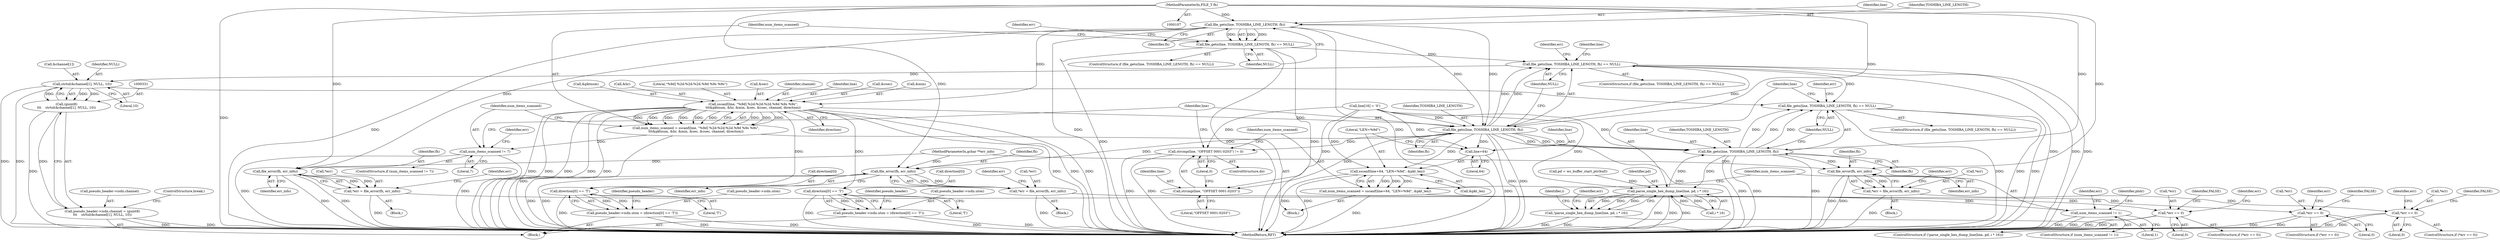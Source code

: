 digraph "0_wireshark_5efb45231671baa2db2011d8f67f9d6e72bc455b@API" {
"1000136" [label="(Call,file_gets(line, TOSHIBA_LINE_LENGTH, fh))"];
"1000108" [label="(MethodParameterIn,FILE_T fh)"];
"1000135" [label="(Call,file_gets(line, TOSHIBA_LINE_LENGTH, fh) == NULL)"];
"1000196" [label="(Call,file_gets(line, TOSHIBA_LINE_LENGTH, fh) == NULL)"];
"1000332" [label="(Call,strtol(&channel[1], NULL, 10))"];
"1000330" [label="(Call,(guint8)\n\t\t\t    strtol(&channel[1], NULL, 10))"];
"1000324" [label="(Call,pseudo_header->isdn.channel = (guint8)\n\t\t\t    strtol(&channel[1], NULL, 10))"];
"1000410" [label="(Call,file_gets(line, TOSHIBA_LINE_LENGTH, fh) == NULL)"];
"1000145" [label="(Call,file_error(fh, err_info))"];
"1000142" [label="(Call,*err = file_error(fh, err_info))"];
"1000149" [label="(Call,*err == 0)"];
"1000162" [label="(Call,sscanf(line, \"%9d] %2d:%2d:%2d.%9d %9s %9s\",\n\t\t\t&pktnum, &hr, &min, &sec, &csec, channel, direction))"];
"1000160" [label="(Call,num_items_scanned = sscanf(line, \"%9d] %2d:%2d:%2d.%9d %9s %9s\",\n\t\t\t&pktnum, &hr, &min, &sec, &csec, channel, direction))"];
"1000178" [label="(Call,num_items_scanned != 7)"];
"1000197" [label="(Call,file_gets(line, TOSHIBA_LINE_LENGTH, fh))"];
"1000206" [label="(Call,file_error(fh, err_info))"];
"1000203" [label="(Call,*err = file_error(fh, err_info))"];
"1000210" [label="(Call,*err == 0)"];
"1000226" [label="(Call,strcmp(line, \"OFFSET 0001-0203\") != 0)"];
"1000227" [label="(Call,strcmp(line, \"OFFSET 0001-0203\"))"];
"1000233" [label="(Call,sscanf(line+64, \"LEN=%9d\", &pkt_len))"];
"1000231" [label="(Call,num_items_scanned = sscanf(line+64, \"LEN=%9d\", &pkt_len))"];
"1000241" [label="(Call,num_items_scanned != 1)"];
"1000234" [label="(Call,line+64)"];
"1000411" [label="(Call,file_gets(line, TOSHIBA_LINE_LENGTH, fh))"];
"1000420" [label="(Call,file_error(fh, err_info))"];
"1000417" [label="(Call,*err = file_error(fh, err_info))"];
"1000424" [label="(Call,*err == 0)"];
"1000437" [label="(Call,parse_single_hex_dump_line(line, pd, i * 16))"];
"1000436" [label="(Call,!parse_single_hex_dump_line(line, pd, i * 16))"];
"1000319" [label="(Call,direction[0] == 'T')"];
"1000313" [label="(Call,pseudo_header->isdn.uton = (direction[0] == 'T'))"];
"1000352" [label="(Call,direction[0] == 'T')"];
"1000346" [label="(Call,pseudo_header->isdn.uton = (direction[0] == 'T'))"];
"1000221" [label="(Call,line[16] = '\0')"];
"1000203" [label="(Call,*err = file_error(fh, err_info))"];
"1000162" [label="(Call,sscanf(line, \"%9d] %2d:%2d:%2d.%9d %9s %9s\",\n\t\t\t&pktnum, &hr, &min, &sec, &csec, channel, direction))"];
"1000242" [label="(Identifier,num_items_scanned)"];
"1000438" [label="(Identifier,line)"];
"1000383" [label="(Call,pd = ws_buffer_start_ptr(buf))"];
"1000112" [label="(MethodParameterIn,gchar **err_info)"];
"1000217" [label="(Identifier,err)"];
"1000113" [label="(Block,)"];
"1000356" [label="(Literal,'T')"];
"1000424" [label="(Call,*err == 0)"];
"1000135" [label="(Call,file_gets(line, TOSHIBA_LINE_LENGTH, fh) == NULL)"];
"1000169" [label="(Call,&min)"];
"1000313" [label="(Call,pseudo_header->isdn.uton = (direction[0] == 'T'))"];
"1000238" [label="(Call,&pkt_len)"];
"1000209" [label="(ControlStructure,if (*err == 0))"];
"1000407" [label="(Identifier,i)"];
"1000195" [label="(ControlStructure,if (file_gets(line, TOSHIBA_LINE_LENGTH, fh) == NULL))"];
"1000323" [label="(Literal,'T')"];
"1000165" [label="(Call,&pktnum)"];
"1000167" [label="(Call,&hr)"];
"1000178" [label="(Call,num_items_scanned != 7)"];
"1000164" [label="(Literal,\"%9d] %2d:%2d:%2d.%9d %9s %9s\")"];
"1000180" [label="(Literal,7)"];
"1000141" [label="(Block,)"];
"1000415" [label="(Identifier,NULL)"];
"1000410" [label="(Call,file_gets(line, TOSHIBA_LINE_LENGTH, fh) == NULL)"];
"1000353" [label="(Call,direction[0])"];
"1000134" [label="(ControlStructure,if (file_gets(line, TOSHIBA_LINE_LENGTH, fh) == NULL))"];
"1000234" [label="(Call,line+64)"];
"1000414" [label="(Identifier,fh)"];
"1000226" [label="(Call,strcmp(line, \"OFFSET 0001-0203\") != 0)"];
"1000320" [label="(Call,direction[0])"];
"1000197" [label="(Call,file_gets(line, TOSHIBA_LINE_LENGTH, fh))"];
"1000177" [label="(ControlStructure,if (num_items_scanned != 7))"];
"1000212" [label="(Identifier,err)"];
"1000346" [label="(Call,pseudo_header->isdn.uton = (direction[0] == 'T'))"];
"1000146" [label="(Identifier,fh)"];
"1000161" [label="(Identifier,num_items_scanned)"];
"1000208" [label="(Identifier,err_info)"];
"1000446" [label="(Identifier,err)"];
"1000412" [label="(Identifier,line)"];
"1000220" [label="(Identifier,FALSE)"];
"1000330" [label="(Call,(guint8)\n\t\t\t    strtol(&channel[1], NULL, 10))"];
"1000140" [label="(Identifier,NULL)"];
"1000148" [label="(ControlStructure,if (*err == 0))"];
"1000237" [label="(Literal,\"LEN=%9d\")"];
"1000240" [label="(ControlStructure,if (num_items_scanned != 1))"];
"1000171" [label="(Call,&sec)"];
"1000241" [label="(Call,num_items_scanned != 1)"];
"1000332" [label="(Call,strtol(&channel[1], NULL, 10))"];
"1000207" [label="(Identifier,fh)"];
"1000200" [label="(Identifier,fh)"];
"1000184" [label="(Identifier,err)"];
"1000205" [label="(Identifier,err)"];
"1000143" [label="(Call,*err)"];
"1000136" [label="(Call,file_gets(line, TOSHIBA_LINE_LENGTH, fh))"];
"1000431" [label="(Identifier,err)"];
"1000425" [label="(Call,*err)"];
"1000352" [label="(Call,direction[0] == 'T')"];
"1000156" [label="(Identifier,err)"];
"1000411" [label="(Call,file_gets(line, TOSHIBA_LINE_LENGTH, fh))"];
"1000327" [label="(Identifier,pseudo_header)"];
"1000149" [label="(Call,*err == 0)"];
"1000206" [label="(Call,file_error(fh, err_info))"];
"1000210" [label="(Call,*err == 0)"];
"1000426" [label="(Identifier,err)"];
"1000142" [label="(Call,*err = file_error(fh, err_info))"];
"1000416" [label="(Block,)"];
"1000137" [label="(Identifier,line)"];
"1000258" [label="(Identifier,phdr)"];
"1000324" [label="(Call,pseudo_header->isdn.channel = (guint8)\n\t\t\t    strtol(&channel[1], NULL, 10))"];
"1000150" [label="(Call,*err)"];
"1000151" [label="(Identifier,err)"];
"1000108" [label="(MethodParameterIn,FILE_T fh)"];
"1000179" [label="(Identifier,num_items_scanned)"];
"1000325" [label="(Call,pseudo_header->isdn.channel)"];
"1000228" [label="(Identifier,line)"];
"1000227" [label="(Call,strcmp(line, \"OFFSET 0001-0203\"))"];
"1000201" [label="(Identifier,NULL)"];
"1000160" [label="(Call,num_items_scanned = sscanf(line, \"%9d] %2d:%2d:%2d.%9d %9s %9s\",\n\t\t\t&pktnum, &hr, &min, &sec, &csec, channel, direction))"];
"1000196" [label="(Call,file_gets(line, TOSHIBA_LINE_LENGTH, fh) == NULL)"];
"1000243" [label="(Literal,1)"];
"1000436" [label="(Call,!parse_single_hex_dump_line(line, pd, i * 16))"];
"1000419" [label="(Identifier,err)"];
"1000199" [label="(Identifier,TOSHIBA_LINE_LENGTH)"];
"1000422" [label="(Identifier,err_info)"];
"1000338" [label="(Literal,10)"];
"1000176" [label="(Identifier,direction)"];
"1000204" [label="(Call,*err)"];
"1000231" [label="(Call,num_items_scanned = sscanf(line+64, \"LEN=%9d\", &pkt_len))"];
"1000236" [label="(Literal,64)"];
"1000223" [label="(Identifier,line)"];
"1000457" [label="(MethodReturn,RET)"];
"1000147" [label="(Identifier,err_info)"];
"1000439" [label="(Identifier,pd)"];
"1000193" [label="(ControlStructure,do)"];
"1000145" [label="(Call,file_error(fh, err_info))"];
"1000420" [label="(Call,file_error(fh, err_info))"];
"1000360" [label="(Identifier,pseudo_header)"];
"1000235" [label="(Identifier,line)"];
"1000306" [label="(Block,)"];
"1000440" [label="(Call,i * 16)"];
"1000211" [label="(Call,*err)"];
"1000175" [label="(Identifier,channel)"];
"1000418" [label="(Call,*err)"];
"1000434" [label="(Identifier,FALSE)"];
"1000347" [label="(Call,pseudo_header->isdn.uton)"];
"1000413" [label="(Identifier,TOSHIBA_LINE_LENGTH)"];
"1000144" [label="(Identifier,err)"];
"1000435" [label="(ControlStructure,if (!parse_single_hex_dump_line(line, pd, i * 16)))"];
"1000202" [label="(Block,)"];
"1000233" [label="(Call,sscanf(line+64, \"LEN=%9d\", &pkt_len))"];
"1000163" [label="(Identifier,line)"];
"1000173" [label="(Call,&csec)"];
"1000230" [label="(Literal,0)"];
"1000213" [label="(Literal,0)"];
"1000229" [label="(Literal,\"OFFSET 0001-0203\")"];
"1000232" [label="(Identifier,num_items_scanned)"];
"1000437" [label="(Call,parse_single_hex_dump_line(line, pd, i * 16))"];
"1000417" [label="(Call,*err = file_error(fh, err_info))"];
"1000139" [label="(Identifier,fh)"];
"1000159" [label="(Identifier,FALSE)"];
"1000333" [label="(Call,&channel[1])"];
"1000314" [label="(Call,pseudo_header->isdn.uton)"];
"1000427" [label="(Literal,0)"];
"1000423" [label="(ControlStructure,if (*err == 0))"];
"1000247" [label="(Identifier,err)"];
"1000339" [label="(ControlStructure,break;)"];
"1000421" [label="(Identifier,fh)"];
"1000152" [label="(Literal,0)"];
"1000198" [label="(Identifier,line)"];
"1000138" [label="(Identifier,TOSHIBA_LINE_LENGTH)"];
"1000337" [label="(Identifier,NULL)"];
"1000319" [label="(Call,direction[0] == 'T')"];
"1000409" [label="(ControlStructure,if (file_gets(line, TOSHIBA_LINE_LENGTH, fh) == NULL))"];
"1000136" -> "1000135"  [label="AST: "];
"1000136" -> "1000139"  [label="CFG: "];
"1000137" -> "1000136"  [label="AST: "];
"1000138" -> "1000136"  [label="AST: "];
"1000139" -> "1000136"  [label="AST: "];
"1000140" -> "1000136"  [label="CFG: "];
"1000136" -> "1000457"  [label="DDG: "];
"1000136" -> "1000457"  [label="DDG: "];
"1000136" -> "1000457"  [label="DDG: "];
"1000136" -> "1000135"  [label="DDG: "];
"1000136" -> "1000135"  [label="DDG: "];
"1000136" -> "1000135"  [label="DDG: "];
"1000108" -> "1000136"  [label="DDG: "];
"1000136" -> "1000145"  [label="DDG: "];
"1000136" -> "1000162"  [label="DDG: "];
"1000136" -> "1000197"  [label="DDG: "];
"1000136" -> "1000197"  [label="DDG: "];
"1000108" -> "1000107"  [label="AST: "];
"1000108" -> "1000457"  [label="DDG: "];
"1000108" -> "1000145"  [label="DDG: "];
"1000108" -> "1000197"  [label="DDG: "];
"1000108" -> "1000206"  [label="DDG: "];
"1000108" -> "1000411"  [label="DDG: "];
"1000108" -> "1000420"  [label="DDG: "];
"1000135" -> "1000134"  [label="AST: "];
"1000135" -> "1000140"  [label="CFG: "];
"1000140" -> "1000135"  [label="AST: "];
"1000144" -> "1000135"  [label="CFG: "];
"1000161" -> "1000135"  [label="CFG: "];
"1000135" -> "1000457"  [label="DDG: "];
"1000135" -> "1000457"  [label="DDG: "];
"1000135" -> "1000457"  [label="DDG: "];
"1000135" -> "1000196"  [label="DDG: "];
"1000196" -> "1000195"  [label="AST: "];
"1000196" -> "1000201"  [label="CFG: "];
"1000197" -> "1000196"  [label="AST: "];
"1000201" -> "1000196"  [label="AST: "];
"1000205" -> "1000196"  [label="CFG: "];
"1000223" -> "1000196"  [label="CFG: "];
"1000196" -> "1000457"  [label="DDG: "];
"1000196" -> "1000457"  [label="DDG: "];
"1000196" -> "1000457"  [label="DDG: "];
"1000197" -> "1000196"  [label="DDG: "];
"1000197" -> "1000196"  [label="DDG: "];
"1000197" -> "1000196"  [label="DDG: "];
"1000196" -> "1000332"  [label="DDG: "];
"1000196" -> "1000410"  [label="DDG: "];
"1000332" -> "1000330"  [label="AST: "];
"1000332" -> "1000338"  [label="CFG: "];
"1000333" -> "1000332"  [label="AST: "];
"1000337" -> "1000332"  [label="AST: "];
"1000338" -> "1000332"  [label="AST: "];
"1000330" -> "1000332"  [label="CFG: "];
"1000332" -> "1000457"  [label="DDG: "];
"1000332" -> "1000457"  [label="DDG: "];
"1000332" -> "1000330"  [label="DDG: "];
"1000332" -> "1000330"  [label="DDG: "];
"1000332" -> "1000330"  [label="DDG: "];
"1000332" -> "1000410"  [label="DDG: "];
"1000330" -> "1000324"  [label="AST: "];
"1000331" -> "1000330"  [label="AST: "];
"1000324" -> "1000330"  [label="CFG: "];
"1000330" -> "1000457"  [label="DDG: "];
"1000330" -> "1000324"  [label="DDG: "];
"1000324" -> "1000306"  [label="AST: "];
"1000325" -> "1000324"  [label="AST: "];
"1000339" -> "1000324"  [label="CFG: "];
"1000324" -> "1000457"  [label="DDG: "];
"1000324" -> "1000457"  [label="DDG: "];
"1000410" -> "1000409"  [label="AST: "];
"1000410" -> "1000415"  [label="CFG: "];
"1000411" -> "1000410"  [label="AST: "];
"1000415" -> "1000410"  [label="AST: "];
"1000419" -> "1000410"  [label="CFG: "];
"1000438" -> "1000410"  [label="CFG: "];
"1000410" -> "1000457"  [label="DDG: "];
"1000410" -> "1000457"  [label="DDG: "];
"1000410" -> "1000457"  [label="DDG: "];
"1000411" -> "1000410"  [label="DDG: "];
"1000411" -> "1000410"  [label="DDG: "];
"1000411" -> "1000410"  [label="DDG: "];
"1000145" -> "1000142"  [label="AST: "];
"1000145" -> "1000147"  [label="CFG: "];
"1000146" -> "1000145"  [label="AST: "];
"1000147" -> "1000145"  [label="AST: "];
"1000142" -> "1000145"  [label="CFG: "];
"1000145" -> "1000457"  [label="DDG: "];
"1000145" -> "1000457"  [label="DDG: "];
"1000145" -> "1000142"  [label="DDG: "];
"1000145" -> "1000142"  [label="DDG: "];
"1000112" -> "1000145"  [label="DDG: "];
"1000142" -> "1000141"  [label="AST: "];
"1000143" -> "1000142"  [label="AST: "];
"1000151" -> "1000142"  [label="CFG: "];
"1000142" -> "1000457"  [label="DDG: "];
"1000142" -> "1000149"  [label="DDG: "];
"1000149" -> "1000148"  [label="AST: "];
"1000149" -> "1000152"  [label="CFG: "];
"1000150" -> "1000149"  [label="AST: "];
"1000152" -> "1000149"  [label="AST: "];
"1000156" -> "1000149"  [label="CFG: "];
"1000159" -> "1000149"  [label="CFG: "];
"1000149" -> "1000457"  [label="DDG: "];
"1000149" -> "1000457"  [label="DDG: "];
"1000162" -> "1000160"  [label="AST: "];
"1000162" -> "1000176"  [label="CFG: "];
"1000163" -> "1000162"  [label="AST: "];
"1000164" -> "1000162"  [label="AST: "];
"1000165" -> "1000162"  [label="AST: "];
"1000167" -> "1000162"  [label="AST: "];
"1000169" -> "1000162"  [label="AST: "];
"1000171" -> "1000162"  [label="AST: "];
"1000173" -> "1000162"  [label="AST: "];
"1000175" -> "1000162"  [label="AST: "];
"1000176" -> "1000162"  [label="AST: "];
"1000160" -> "1000162"  [label="CFG: "];
"1000162" -> "1000457"  [label="DDG: "];
"1000162" -> "1000457"  [label="DDG: "];
"1000162" -> "1000457"  [label="DDG: "];
"1000162" -> "1000457"  [label="DDG: "];
"1000162" -> "1000457"  [label="DDG: "];
"1000162" -> "1000457"  [label="DDG: "];
"1000162" -> "1000457"  [label="DDG: "];
"1000162" -> "1000457"  [label="DDG: "];
"1000162" -> "1000160"  [label="DDG: "];
"1000162" -> "1000160"  [label="DDG: "];
"1000162" -> "1000160"  [label="DDG: "];
"1000162" -> "1000160"  [label="DDG: "];
"1000162" -> "1000160"  [label="DDG: "];
"1000162" -> "1000160"  [label="DDG: "];
"1000162" -> "1000160"  [label="DDG: "];
"1000162" -> "1000160"  [label="DDG: "];
"1000162" -> "1000160"  [label="DDG: "];
"1000162" -> "1000197"  [label="DDG: "];
"1000162" -> "1000319"  [label="DDG: "];
"1000162" -> "1000352"  [label="DDG: "];
"1000160" -> "1000113"  [label="AST: "];
"1000161" -> "1000160"  [label="AST: "];
"1000179" -> "1000160"  [label="CFG: "];
"1000160" -> "1000457"  [label="DDG: "];
"1000160" -> "1000178"  [label="DDG: "];
"1000178" -> "1000177"  [label="AST: "];
"1000178" -> "1000180"  [label="CFG: "];
"1000179" -> "1000178"  [label="AST: "];
"1000180" -> "1000178"  [label="AST: "];
"1000184" -> "1000178"  [label="CFG: "];
"1000198" -> "1000178"  [label="CFG: "];
"1000178" -> "1000457"  [label="DDG: "];
"1000178" -> "1000457"  [label="DDG: "];
"1000197" -> "1000200"  [label="CFG: "];
"1000198" -> "1000197"  [label="AST: "];
"1000199" -> "1000197"  [label="AST: "];
"1000200" -> "1000197"  [label="AST: "];
"1000201" -> "1000197"  [label="CFG: "];
"1000197" -> "1000457"  [label="DDG: "];
"1000197" -> "1000457"  [label="DDG: "];
"1000197" -> "1000457"  [label="DDG: "];
"1000221" -> "1000197"  [label="DDG: "];
"1000197" -> "1000206"  [label="DDG: "];
"1000197" -> "1000226"  [label="DDG: "];
"1000197" -> "1000227"  [label="DDG: "];
"1000197" -> "1000233"  [label="DDG: "];
"1000197" -> "1000234"  [label="DDG: "];
"1000197" -> "1000411"  [label="DDG: "];
"1000197" -> "1000411"  [label="DDG: "];
"1000197" -> "1000411"  [label="DDG: "];
"1000206" -> "1000203"  [label="AST: "];
"1000206" -> "1000208"  [label="CFG: "];
"1000207" -> "1000206"  [label="AST: "];
"1000208" -> "1000206"  [label="AST: "];
"1000203" -> "1000206"  [label="CFG: "];
"1000206" -> "1000457"  [label="DDG: "];
"1000206" -> "1000457"  [label="DDG: "];
"1000206" -> "1000203"  [label="DDG: "];
"1000206" -> "1000203"  [label="DDG: "];
"1000112" -> "1000206"  [label="DDG: "];
"1000203" -> "1000202"  [label="AST: "];
"1000204" -> "1000203"  [label="AST: "];
"1000212" -> "1000203"  [label="CFG: "];
"1000203" -> "1000457"  [label="DDG: "];
"1000203" -> "1000210"  [label="DDG: "];
"1000210" -> "1000209"  [label="AST: "];
"1000210" -> "1000213"  [label="CFG: "];
"1000211" -> "1000210"  [label="AST: "];
"1000213" -> "1000210"  [label="AST: "];
"1000217" -> "1000210"  [label="CFG: "];
"1000220" -> "1000210"  [label="CFG: "];
"1000210" -> "1000457"  [label="DDG: "];
"1000210" -> "1000457"  [label="DDG: "];
"1000226" -> "1000193"  [label="AST: "];
"1000226" -> "1000230"  [label="CFG: "];
"1000227" -> "1000226"  [label="AST: "];
"1000230" -> "1000226"  [label="AST: "];
"1000198" -> "1000226"  [label="CFG: "];
"1000232" -> "1000226"  [label="CFG: "];
"1000226" -> "1000457"  [label="DDG: "];
"1000226" -> "1000457"  [label="DDG: "];
"1000221" -> "1000226"  [label="DDG: "];
"1000227" -> "1000229"  [label="CFG: "];
"1000228" -> "1000227"  [label="AST: "];
"1000229" -> "1000227"  [label="AST: "];
"1000230" -> "1000227"  [label="CFG: "];
"1000221" -> "1000227"  [label="DDG: "];
"1000233" -> "1000231"  [label="AST: "];
"1000233" -> "1000238"  [label="CFG: "];
"1000234" -> "1000233"  [label="AST: "];
"1000237" -> "1000233"  [label="AST: "];
"1000238" -> "1000233"  [label="AST: "];
"1000231" -> "1000233"  [label="CFG: "];
"1000233" -> "1000457"  [label="DDG: "];
"1000233" -> "1000457"  [label="DDG: "];
"1000233" -> "1000231"  [label="DDG: "];
"1000233" -> "1000231"  [label="DDG: "];
"1000233" -> "1000231"  [label="DDG: "];
"1000221" -> "1000233"  [label="DDG: "];
"1000231" -> "1000113"  [label="AST: "];
"1000232" -> "1000231"  [label="AST: "];
"1000242" -> "1000231"  [label="CFG: "];
"1000231" -> "1000457"  [label="DDG: "];
"1000231" -> "1000241"  [label="DDG: "];
"1000241" -> "1000240"  [label="AST: "];
"1000241" -> "1000243"  [label="CFG: "];
"1000242" -> "1000241"  [label="AST: "];
"1000243" -> "1000241"  [label="AST: "];
"1000247" -> "1000241"  [label="CFG: "];
"1000258" -> "1000241"  [label="CFG: "];
"1000241" -> "1000457"  [label="DDG: "];
"1000241" -> "1000457"  [label="DDG: "];
"1000234" -> "1000236"  [label="CFG: "];
"1000235" -> "1000234"  [label="AST: "];
"1000236" -> "1000234"  [label="AST: "];
"1000237" -> "1000234"  [label="CFG: "];
"1000234" -> "1000457"  [label="DDG: "];
"1000221" -> "1000234"  [label="DDG: "];
"1000411" -> "1000414"  [label="CFG: "];
"1000412" -> "1000411"  [label="AST: "];
"1000413" -> "1000411"  [label="AST: "];
"1000414" -> "1000411"  [label="AST: "];
"1000415" -> "1000411"  [label="CFG: "];
"1000411" -> "1000457"  [label="DDG: "];
"1000411" -> "1000457"  [label="DDG: "];
"1000411" -> "1000457"  [label="DDG: "];
"1000437" -> "1000411"  [label="DDG: "];
"1000221" -> "1000411"  [label="DDG: "];
"1000411" -> "1000420"  [label="DDG: "];
"1000411" -> "1000437"  [label="DDG: "];
"1000420" -> "1000417"  [label="AST: "];
"1000420" -> "1000422"  [label="CFG: "];
"1000421" -> "1000420"  [label="AST: "];
"1000422" -> "1000420"  [label="AST: "];
"1000417" -> "1000420"  [label="CFG: "];
"1000420" -> "1000457"  [label="DDG: "];
"1000420" -> "1000457"  [label="DDG: "];
"1000420" -> "1000417"  [label="DDG: "];
"1000420" -> "1000417"  [label="DDG: "];
"1000112" -> "1000420"  [label="DDG: "];
"1000417" -> "1000416"  [label="AST: "];
"1000418" -> "1000417"  [label="AST: "];
"1000426" -> "1000417"  [label="CFG: "];
"1000417" -> "1000457"  [label="DDG: "];
"1000417" -> "1000424"  [label="DDG: "];
"1000424" -> "1000423"  [label="AST: "];
"1000424" -> "1000427"  [label="CFG: "];
"1000425" -> "1000424"  [label="AST: "];
"1000427" -> "1000424"  [label="AST: "];
"1000431" -> "1000424"  [label="CFG: "];
"1000434" -> "1000424"  [label="CFG: "];
"1000424" -> "1000457"  [label="DDG: "];
"1000424" -> "1000457"  [label="DDG: "];
"1000437" -> "1000436"  [label="AST: "];
"1000437" -> "1000440"  [label="CFG: "];
"1000438" -> "1000437"  [label="AST: "];
"1000439" -> "1000437"  [label="AST: "];
"1000440" -> "1000437"  [label="AST: "];
"1000436" -> "1000437"  [label="CFG: "];
"1000437" -> "1000457"  [label="DDG: "];
"1000437" -> "1000457"  [label="DDG: "];
"1000437" -> "1000457"  [label="DDG: "];
"1000437" -> "1000436"  [label="DDG: "];
"1000437" -> "1000436"  [label="DDG: "];
"1000437" -> "1000436"  [label="DDG: "];
"1000221" -> "1000437"  [label="DDG: "];
"1000383" -> "1000437"  [label="DDG: "];
"1000440" -> "1000437"  [label="DDG: "];
"1000440" -> "1000437"  [label="DDG: "];
"1000436" -> "1000435"  [label="AST: "];
"1000446" -> "1000436"  [label="CFG: "];
"1000407" -> "1000436"  [label="CFG: "];
"1000436" -> "1000457"  [label="DDG: "];
"1000436" -> "1000457"  [label="DDG: "];
"1000319" -> "1000313"  [label="AST: "];
"1000319" -> "1000323"  [label="CFG: "];
"1000320" -> "1000319"  [label="AST: "];
"1000323" -> "1000319"  [label="AST: "];
"1000313" -> "1000319"  [label="CFG: "];
"1000319" -> "1000457"  [label="DDG: "];
"1000319" -> "1000313"  [label="DDG: "];
"1000319" -> "1000313"  [label="DDG: "];
"1000313" -> "1000306"  [label="AST: "];
"1000314" -> "1000313"  [label="AST: "];
"1000327" -> "1000313"  [label="CFG: "];
"1000313" -> "1000457"  [label="DDG: "];
"1000313" -> "1000457"  [label="DDG: "];
"1000352" -> "1000346"  [label="AST: "];
"1000352" -> "1000356"  [label="CFG: "];
"1000353" -> "1000352"  [label="AST: "];
"1000356" -> "1000352"  [label="AST: "];
"1000346" -> "1000352"  [label="CFG: "];
"1000352" -> "1000457"  [label="DDG: "];
"1000352" -> "1000346"  [label="DDG: "];
"1000352" -> "1000346"  [label="DDG: "];
"1000346" -> "1000306"  [label="AST: "];
"1000347" -> "1000346"  [label="AST: "];
"1000360" -> "1000346"  [label="CFG: "];
"1000346" -> "1000457"  [label="DDG: "];
"1000346" -> "1000457"  [label="DDG: "];
}
